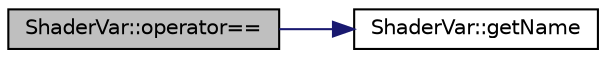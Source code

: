 digraph "ShaderVar::operator=="
{
  edge [fontname="Helvetica",fontsize="10",labelfontname="Helvetica",labelfontsize="10"];
  node [fontname="Helvetica",fontsize="10",shape=record];
  rankdir="LR";
  Node1 [label="ShaderVar::operator==",height=0.2,width=0.4,color="black", fillcolor="grey75", style="filled" fontcolor="black"];
  Node1 -> Node2 [color="midnightblue",fontsize="10",style="solid",fontname="Helvetica"];
  Node2 [label="ShaderVar::getName",height=0.2,width=0.4,color="black", fillcolor="white", style="filled",URL="$class_shader_var.html#a4eb03f3fd1487ad1e789fe06388f6596",tooltip="Returns the name of this ShaderVar as found in the GLSL code. "];
}
